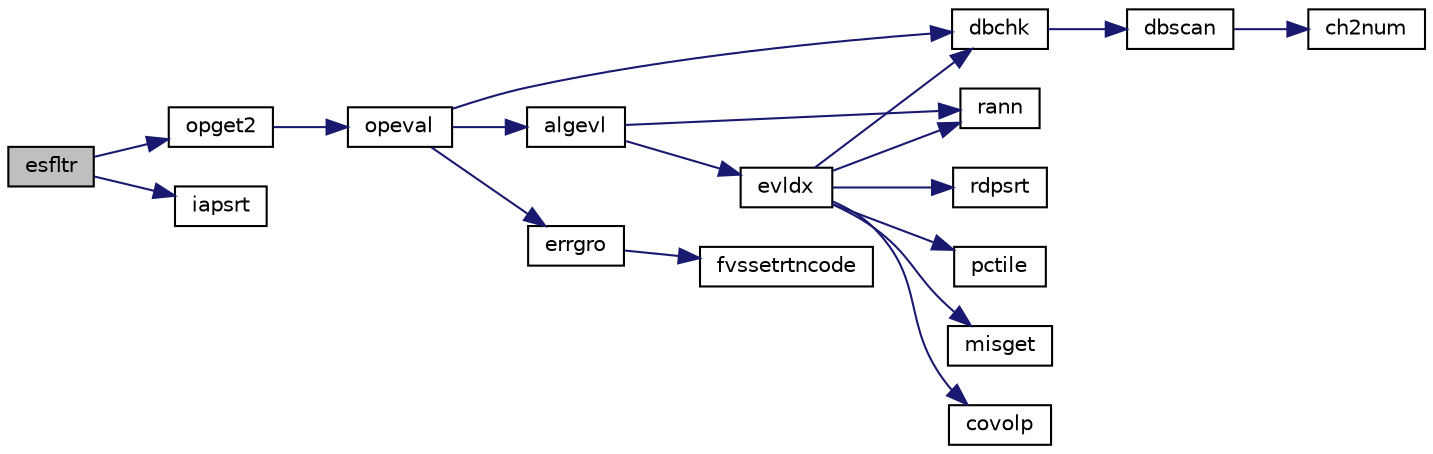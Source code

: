 digraph "esfltr"
{
  edge [fontname="Helvetica",fontsize="10",labelfontname="Helvetica",labelfontsize="10"];
  node [fontname="Helvetica",fontsize="10",shape=record];
  rankdir="LR";
  Node1 [label="esfltr",height=0.2,width=0.4,color="black", fillcolor="grey75", style="filled", fontcolor="black"];
  Node1 -> Node2 [color="midnightblue",fontsize="10",style="solid",fontname="Helvetica"];
  Node2 [label="opget2",height=0.2,width=0.4,color="black", fillcolor="white", style="filled",URL="$opget2_8f.html#afc72bdd266f1ca266e405c5678191a0f"];
  Node2 -> Node3 [color="midnightblue",fontsize="10",style="solid",fontname="Helvetica"];
  Node3 [label="opeval",height=0.2,width=0.4,color="black", fillcolor="white", style="filled",URL="$opeval_8f.html#a7f578a6ee493fc264a7af83a1fbdb14f"];
  Node3 -> Node4 [color="midnightblue",fontsize="10",style="solid",fontname="Helvetica"];
  Node4 [label="dbchk",height=0.2,width=0.4,color="black", fillcolor="white", style="filled",URL="$dbchk_8f.html#a50e82b8d87ebaeb63d8e1abab05bc20b"];
  Node4 -> Node5 [color="midnightblue",fontsize="10",style="solid",fontname="Helvetica"];
  Node5 [label="dbscan",height=0.2,width=0.4,color="black", fillcolor="white", style="filled",URL="$dbscan_8f.html#a18f1eb65a1dbf6141e44b1ac4a10757e"];
  Node5 -> Node6 [color="midnightblue",fontsize="10",style="solid",fontname="Helvetica"];
  Node6 [label="ch2num",height=0.2,width=0.4,color="black", fillcolor="white", style="filled",URL="$ch2num_8f.html#acc5a9987290b4e6c8cfe65bd2cd93540"];
  Node3 -> Node7 [color="midnightblue",fontsize="10",style="solid",fontname="Helvetica"];
  Node7 [label="algevl",height=0.2,width=0.4,color="black", fillcolor="white", style="filled",URL="$algevl_8f.html#af247fcf48bbb347b22ae4f542c7b8ff4"];
  Node7 -> Node8 [color="midnightblue",fontsize="10",style="solid",fontname="Helvetica"];
  Node8 [label="rann",height=0.2,width=0.4,color="black", fillcolor="white", style="filled",URL="$rann_8f.html#adcf580f559b80223c24308901aeda3c0"];
  Node7 -> Node9 [color="midnightblue",fontsize="10",style="solid",fontname="Helvetica"];
  Node9 [label="evldx",height=0.2,width=0.4,color="black", fillcolor="white", style="filled",URL="$evldx_8f.html#adb0d63ac59f362dfb6e7b6cf34509669"];
  Node9 -> Node8 [color="midnightblue",fontsize="10",style="solid",fontname="Helvetica"];
  Node9 -> Node4 [color="midnightblue",fontsize="10",style="solid",fontname="Helvetica"];
  Node9 -> Node10 [color="midnightblue",fontsize="10",style="solid",fontname="Helvetica"];
  Node10 [label="misget",height=0.2,width=0.4,color="black", fillcolor="white", style="filled",URL="$misget_8f.html#a1287765232a4e41af838bb4967b34007"];
  Node9 -> Node11 [color="midnightblue",fontsize="10",style="solid",fontname="Helvetica"];
  Node11 [label="covolp",height=0.2,width=0.4,color="black", fillcolor="white", style="filled",URL="$covolp_8f.html#a03e184cd2613360b70dd021f8da2f5d6"];
  Node9 -> Node12 [color="midnightblue",fontsize="10",style="solid",fontname="Helvetica"];
  Node12 [label="rdpsrt",height=0.2,width=0.4,color="black", fillcolor="white", style="filled",URL="$rdpsrt_8f.html#a0f0c79b72af19ed56f74ee89ecae6877"];
  Node9 -> Node13 [color="midnightblue",fontsize="10",style="solid",fontname="Helvetica"];
  Node13 [label="pctile",height=0.2,width=0.4,color="black", fillcolor="white", style="filled",URL="$pctile_8f.html#a12d7263064b7cef81de7e72852800b83"];
  Node3 -> Node14 [color="midnightblue",fontsize="10",style="solid",fontname="Helvetica"];
  Node14 [label="errgro",height=0.2,width=0.4,color="black", fillcolor="white", style="filled",URL="$errgro_8f.html#a638bc8982f252f2894cb512c31d9890a"];
  Node14 -> Node15 [color="midnightblue",fontsize="10",style="solid",fontname="Helvetica"];
  Node15 [label="fvssetrtncode",height=0.2,width=0.4,color="black", fillcolor="white", style="filled",URL="$cmdline_8f.html#a079170808ee3336a99645e9e57dfe5a9"];
  Node1 -> Node16 [color="midnightblue",fontsize="10",style="solid",fontname="Helvetica"];
  Node16 [label="iapsrt",height=0.2,width=0.4,color="black", fillcolor="white", style="filled",URL="$iapsrt_8f.html#a7797bfee93ce649499e8a0c08dcafe4a"];
}

